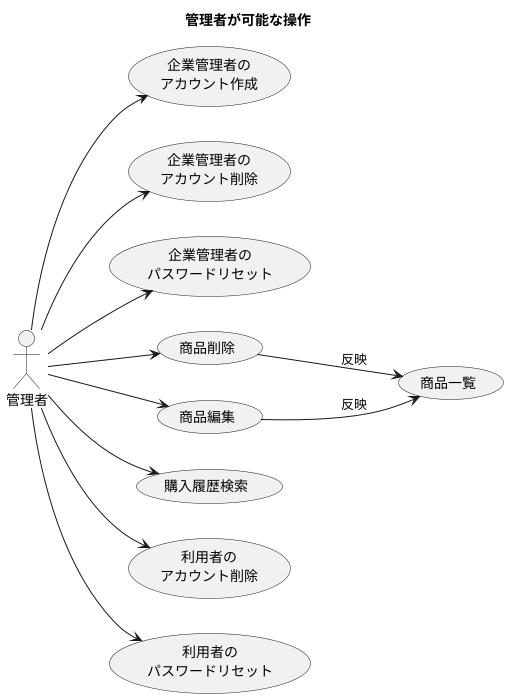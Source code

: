 @startuml
title
管理者が可能な操作
end title

:管理者: as system_admin
(企業管理者の\nアカウント作成) as create_item_administrator
(企業管理者の\nアカウント削除) as delete_item_administrator
(企業管理者の\nパスワードリセット) as reset_item_administrator_password
(商品一覧) as items
(商品削除) as delete_item
(商品編集) as change_item_info
(購入履歴検索) as buy_history

(利用者の\nアカウント削除) as delete_has_account_user
(利用者の\nパスワードリセット) as reset_has_account_user_password

system_admin --> create_item_administrator
system_admin --> delete_item_administrator
system_admin --> reset_item_administrator_password

system_admin --> delete_item
delete_item --> items : 反映
system_admin --> change_item_info
change_item_info --> items : 反映

left to right direction
system_admin --> delete_has_account_user
system_admin --> reset_has_account_user_password

system_admin --> buy_history

@enduml